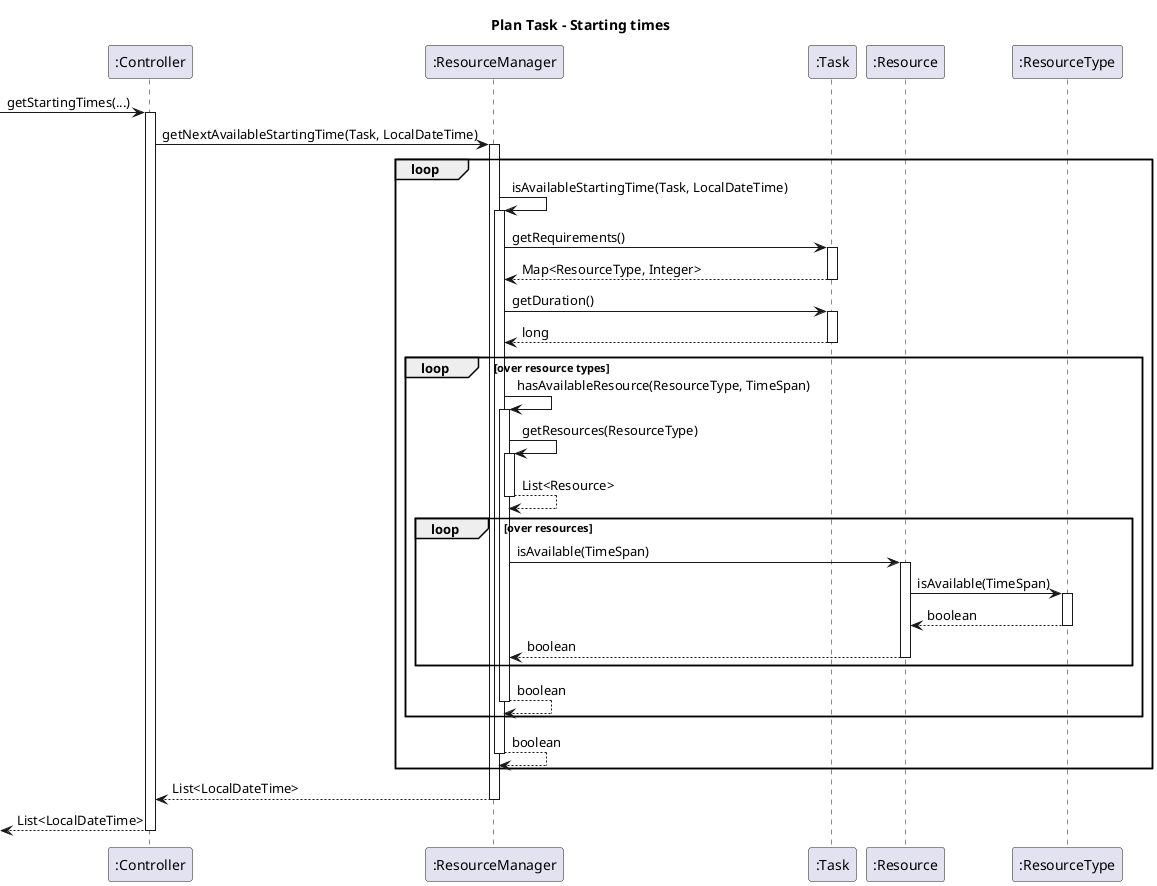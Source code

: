 @startuml

title "Plan Task - Starting times"

-> ":Controller": getStartingTimes(...)
activate ":Controller"

":Controller" -> ":ResourceManager": getNextAvailableStartingTime(Task, LocalDateTime)
activate ":ResourceManager"

loop
    ":ResourceManager" -> ":ResourceManager": isAvailableStartingTime(Task, LocalDateTime)
    activate ":ResourceManager"

    ":ResourceManager" -> ":Task": getRequirements()
    activate ":Task"
    ":Task" --> ":ResourceManager": Map<ResourceType, Integer>
    deactivate ":Task"

    ":ResourceManager" -> ":Task": getDuration()
    activate ":Task"
    ":Task" --> ":ResourceManager": long
    deactivate ":Task"

    loop over resource types

        ":ResourceManager" -> ":ResourceManager": hasAvailableResource(ResourceType, TimeSpan)
        activate ":ResourceManager"

        ":ResourceManager" -> ":ResourceManager": getResources(ResourceType)
        activate ":ResourceManager"
        ":ResourceManager" --> ":ResourceManager": List<Resource>
        deactivate ":ResourceManager"

        loop over resources

            ":ResourceManager" -> ":Resource": isAvailable(TimeSpan)
            activate ":Resource"

            ":Resource" -> ":ResourceType": isAvailable(TimeSpan)
            activate ":ResourceType"
            ":ResourceType" --> ":Resource": boolean
            deactivate ":ResourceType"

            ":Resource" --> ":ResourceManager": boolean
            deactivate ":Resource"

        end

        ":ResourceManager" --> ":ResourceManager": boolean
        deactivate ":ResourceManager"

    end

    ":ResourceManager" --> ":ResourceManager": boolean
    deactivate ":ResourceManager"
end

":ResourceManager" --> ":Controller": List<LocalDateTime>
deactivate ":ResourceManager"

<-- ":Controller": List<LocalDateTime>
deactivate ":Controller"

@enduml
